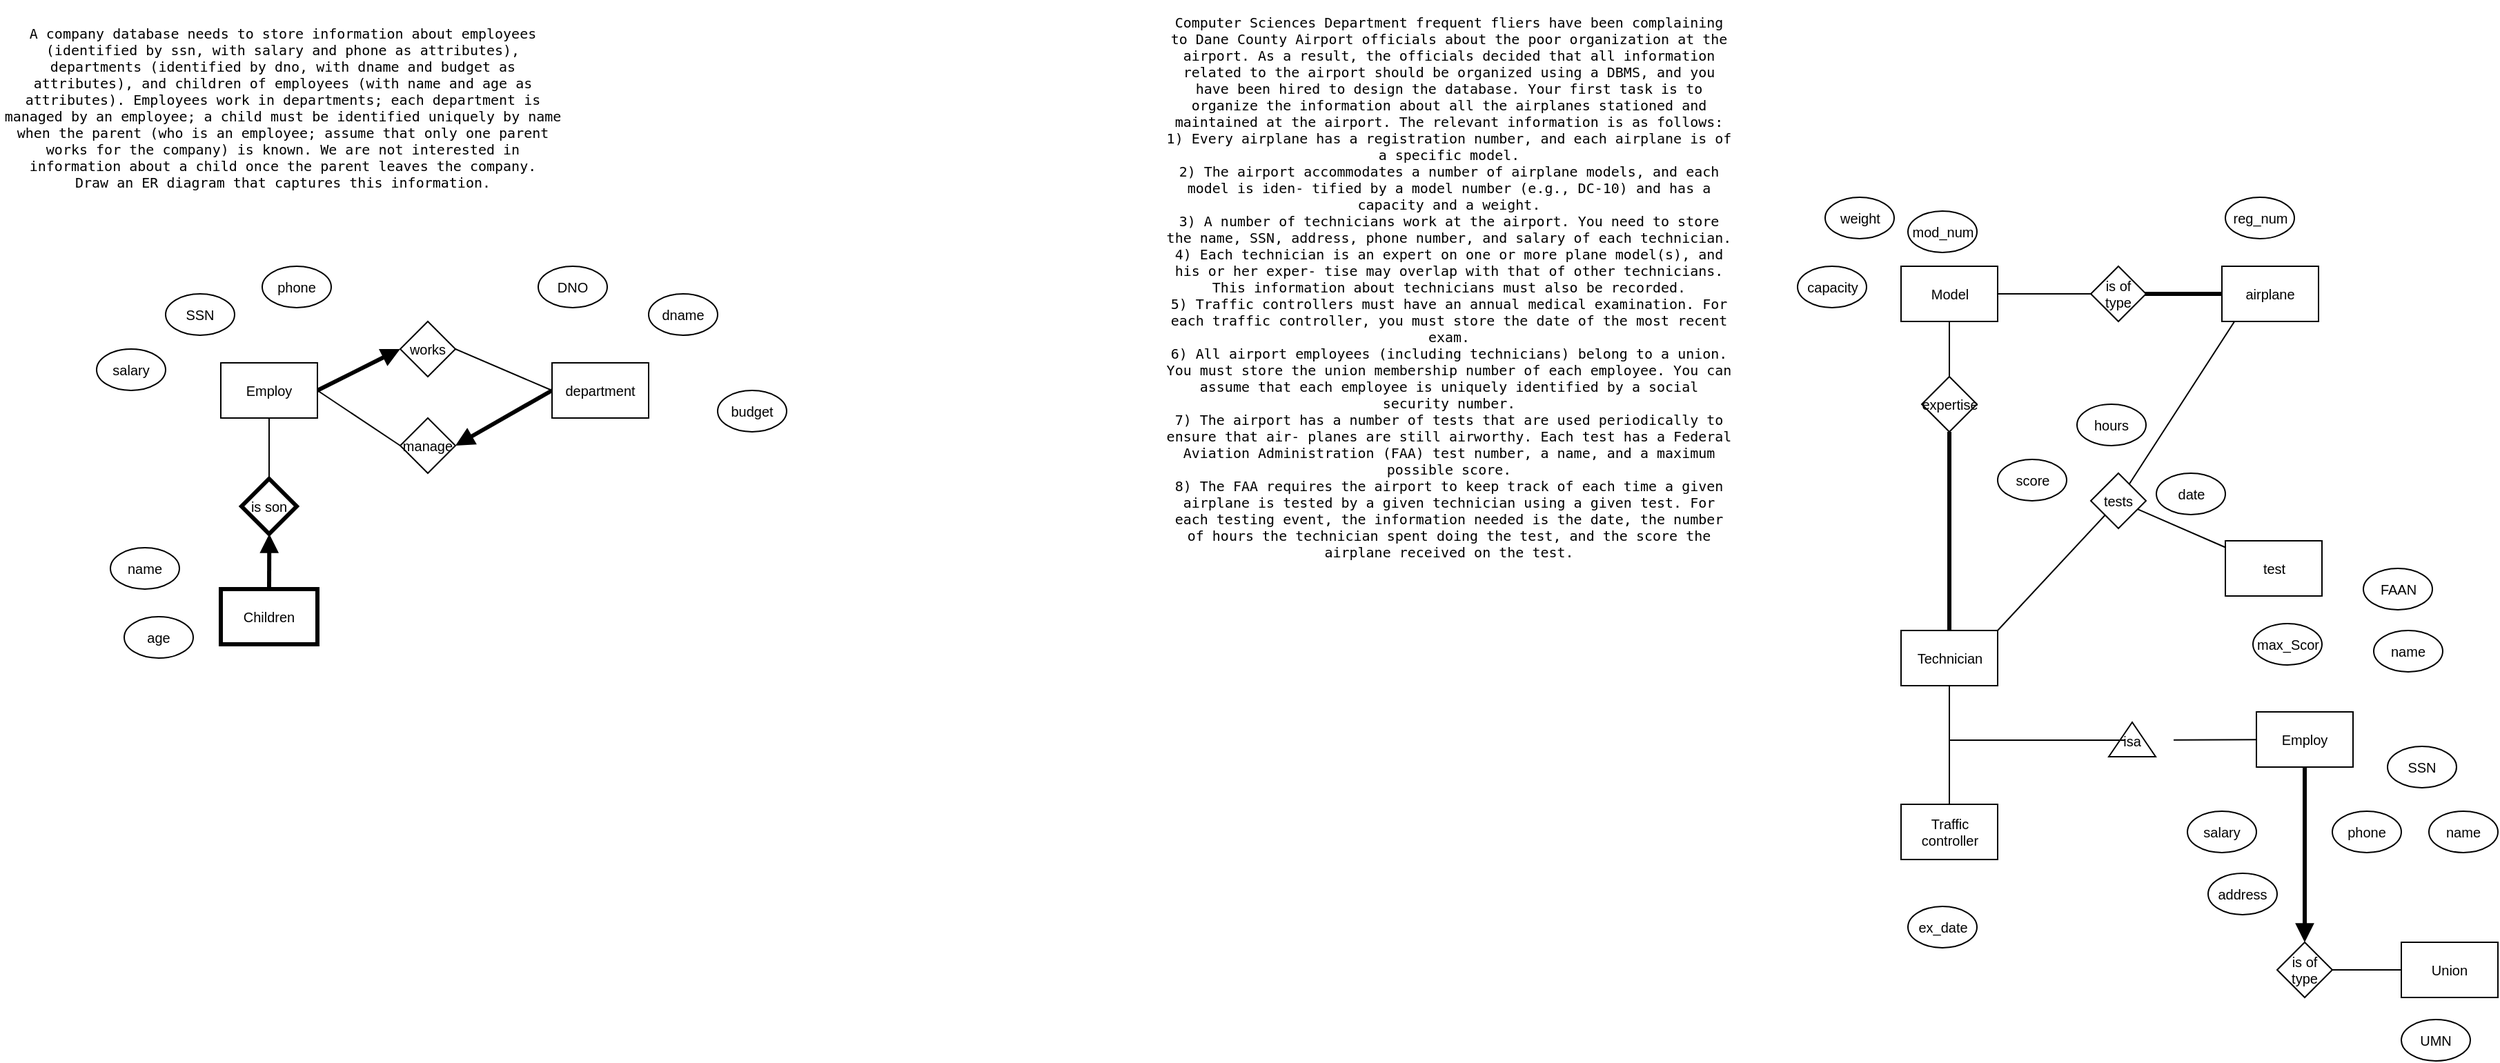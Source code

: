 <mxfile version="20.3.0" type="device"><diagram id="aWBNjxEDCSM4xgTiVIoA" name="Page-1"><mxGraphModel dx="1451" dy="1821" grid="1" gridSize="10" guides="1" tooltips="1" connect="1" arrows="1" fold="1" page="1" pageScale="1" pageWidth="850" pageHeight="1100" math="0" shadow="0"><root><mxCell id="0"/><mxCell id="1" parent="0"/><mxCell id="hzCstIU-7YI_d3SfBFTK-1" value="&lt;pre style=&quot;font-size: 10px;&quot;&gt;A company database needs to store information about employees&lt;br style=&quot;font-size: 10px;&quot;&gt;(identified by ssn, with salary and phone as attributes),&lt;br style=&quot;font-size: 10px;&quot;&gt;departments (identified by dno, with dname and budget as&lt;br style=&quot;font-size: 10px;&quot;&gt;attributes), and children of employees (with name and age as&lt;br style=&quot;font-size: 10px;&quot;&gt;attributes). Employees work in departments; each department is&lt;br style=&quot;font-size: 10px;&quot;&gt;managed by an employee; a child must be identified uniquely by name&lt;br style=&quot;font-size: 10px;&quot;&gt;when the parent (who is an employee; assume that only one parent&lt;br style=&quot;font-size: 10px;&quot;&gt;works for the company) is known. We are not interested in&lt;br style=&quot;font-size: 10px;&quot;&gt;information about a child once the parent leaves the company.&lt;br style=&quot;font-size: 10px;&quot;&gt;Draw an ER diagram that captures this information.&lt;/pre&gt;" style="text;html=1;strokeColor=none;fillColor=none;align=center;verticalAlign=middle;whiteSpace=wrap;rounded=0;fontSize=10;" vertex="1" parent="1"><mxGeometry x="10" y="10" width="410" height="130" as="geometry"/></mxCell><mxCell id="hzCstIU-7YI_d3SfBFTK-15" style="rounded=0;orthogonalLoop=1;jettySize=auto;html=1;exitX=1;exitY=0.5;exitDx=0;exitDy=0;entryX=0;entryY=0.5;entryDx=0;entryDy=0;fontSize=10;endArrow=block;endFill=1;strokeWidth=3;" edge="1" parent="1" source="hzCstIU-7YI_d3SfBFTK-3" target="hzCstIU-7YI_d3SfBFTK-14"><mxGeometry relative="1" as="geometry"/></mxCell><mxCell id="hzCstIU-7YI_d3SfBFTK-22" style="edgeStyle=none;rounded=0;orthogonalLoop=1;jettySize=auto;html=1;exitX=0.5;exitY=1;exitDx=0;exitDy=0;entryX=0.5;entryY=0;entryDx=0;entryDy=0;strokeWidth=1;fontSize=10;startArrow=none;startFill=0;endArrow=none;endFill=0;" edge="1" parent="1" source="hzCstIU-7YI_d3SfBFTK-3" target="hzCstIU-7YI_d3SfBFTK-21"><mxGeometry relative="1" as="geometry"/></mxCell><mxCell id="hzCstIU-7YI_d3SfBFTK-3" value="Employ" style="rounded=0;whiteSpace=wrap;html=1;fontSize=10;" vertex="1" parent="1"><mxGeometry x="170" y="260" width="70" height="40" as="geometry"/></mxCell><mxCell id="hzCstIU-7YI_d3SfBFTK-4" value="SSN" style="ellipse;whiteSpace=wrap;html=1;fontSize=10;" vertex="1" parent="1"><mxGeometry x="130" y="210" width="50" height="30" as="geometry"/></mxCell><mxCell id="hzCstIU-7YI_d3SfBFTK-5" value="salary" style="ellipse;whiteSpace=wrap;html=1;fontSize=10;" vertex="1" parent="1"><mxGeometry x="80" y="250" width="50" height="30" as="geometry"/></mxCell><mxCell id="hzCstIU-7YI_d3SfBFTK-6" value="phone" style="ellipse;whiteSpace=wrap;html=1;fontSize=10;" vertex="1" parent="1"><mxGeometry x="200" y="190" width="50" height="30" as="geometry"/></mxCell><mxCell id="hzCstIU-7YI_d3SfBFTK-16" style="edgeStyle=none;rounded=0;orthogonalLoop=1;jettySize=auto;html=1;exitX=0;exitY=0.5;exitDx=0;exitDy=0;entryX=1;entryY=0.5;entryDx=0;entryDy=0;strokeWidth=1;fontSize=10;endArrow=none;endFill=0;" edge="1" parent="1" source="hzCstIU-7YI_d3SfBFTK-7" target="hzCstIU-7YI_d3SfBFTK-14"><mxGeometry relative="1" as="geometry"/></mxCell><mxCell id="hzCstIU-7YI_d3SfBFTK-18" style="edgeStyle=none;rounded=0;orthogonalLoop=1;jettySize=auto;html=1;exitX=0;exitY=0.5;exitDx=0;exitDy=0;entryX=1;entryY=0.5;entryDx=0;entryDy=0;strokeWidth=3;fontSize=10;endArrow=block;endFill=1;startArrow=none;startFill=0;" edge="1" parent="1" source="hzCstIU-7YI_d3SfBFTK-7" target="hzCstIU-7YI_d3SfBFTK-17"><mxGeometry relative="1" as="geometry"/></mxCell><mxCell id="hzCstIU-7YI_d3SfBFTK-7" value="department" style="rounded=0;whiteSpace=wrap;html=1;fontSize=10;" vertex="1" parent="1"><mxGeometry x="410" y="260" width="70" height="40" as="geometry"/></mxCell><mxCell id="hzCstIU-7YI_d3SfBFTK-8" value="DNO" style="ellipse;whiteSpace=wrap;html=1;fontSize=10;" vertex="1" parent="1"><mxGeometry x="400" y="190" width="50" height="30" as="geometry"/></mxCell><mxCell id="hzCstIU-7YI_d3SfBFTK-9" value="dname" style="ellipse;whiteSpace=wrap;html=1;fontSize=10;" vertex="1" parent="1"><mxGeometry x="480" y="210" width="50" height="30" as="geometry"/></mxCell><mxCell id="hzCstIU-7YI_d3SfBFTK-10" value="budget" style="ellipse;whiteSpace=wrap;html=1;fontSize=10;" vertex="1" parent="1"><mxGeometry x="530" y="280" width="50" height="30" as="geometry"/></mxCell><mxCell id="hzCstIU-7YI_d3SfBFTK-20" style="edgeStyle=none;rounded=0;orthogonalLoop=1;jettySize=auto;html=1;exitX=0.5;exitY=0;exitDx=0;exitDy=0;strokeWidth=3;fontSize=10;startArrow=none;startFill=0;endArrow=block;endFill=1;" edge="1" parent="1" source="hzCstIU-7YI_d3SfBFTK-11"><mxGeometry relative="1" as="geometry"><mxPoint x="205.154" y="384" as="targetPoint"/></mxGeometry></mxCell><mxCell id="hzCstIU-7YI_d3SfBFTK-11" value="Children" style="rounded=0;whiteSpace=wrap;html=1;fontSize=10;strokeWidth=3;" vertex="1" parent="1"><mxGeometry x="170" y="424" width="70" height="40" as="geometry"/></mxCell><mxCell id="hzCstIU-7YI_d3SfBFTK-12" value="name" style="ellipse;whiteSpace=wrap;html=1;fontSize=10;" vertex="1" parent="1"><mxGeometry x="90" y="394" width="50" height="30" as="geometry"/></mxCell><mxCell id="hzCstIU-7YI_d3SfBFTK-13" value="age" style="ellipse;whiteSpace=wrap;html=1;fontSize=10;" vertex="1" parent="1"><mxGeometry x="100" y="444" width="50" height="30" as="geometry"/></mxCell><mxCell id="hzCstIU-7YI_d3SfBFTK-14" value="works" style="rhombus;whiteSpace=wrap;html=1;fontSize=10;" vertex="1" parent="1"><mxGeometry x="300" y="230" width="40" height="40" as="geometry"/></mxCell><mxCell id="hzCstIU-7YI_d3SfBFTK-19" style="edgeStyle=none;rounded=0;orthogonalLoop=1;jettySize=auto;html=1;exitX=0;exitY=0.5;exitDx=0;exitDy=0;entryX=1;entryY=0.5;entryDx=0;entryDy=0;strokeWidth=1;fontSize=10;endArrow=none;endFill=0;" edge="1" parent="1" source="hzCstIU-7YI_d3SfBFTK-17" target="hzCstIU-7YI_d3SfBFTK-3"><mxGeometry relative="1" as="geometry"/></mxCell><mxCell id="hzCstIU-7YI_d3SfBFTK-17" value="manage" style="rhombus;whiteSpace=wrap;html=1;fontSize=10;" vertex="1" parent="1"><mxGeometry x="300" y="300" width="40" height="40" as="geometry"/></mxCell><mxCell id="hzCstIU-7YI_d3SfBFTK-21" value="is son" style="rhombus;whiteSpace=wrap;html=1;fontSize=10;strokeWidth=3;" vertex="1" parent="1"><mxGeometry x="185" y="344" width="40" height="40" as="geometry"/></mxCell><mxCell id="hzCstIU-7YI_d3SfBFTK-23" value="&lt;pre&gt;Computer Sciences Department frequent fliers have been complaining&lt;br/&gt;to Dane County Airport officials about the poor organization at the&lt;br/&gt;airport. As a result, the officials decided that all information&lt;br/&gt;related to the airport should be organized using a DBMS, and you&lt;br/&gt;have been hired to design the database. Your first task is to&lt;br/&gt;organize the information about all the airplanes stationed and&lt;br/&gt;maintained at the airport. The relevant information is as follows:&lt;br/&gt;1) Every airplane has a registration number, and each airplane is of&lt;br/&gt;a specific model.&lt;br/&gt;2) The airport accommodates a number of airplane models, and each&lt;br/&gt;model is iden- tified by a model number (e.g., DC-10) and has a&lt;br/&gt;capacity and a weight.&lt;br/&gt;3) A number of technicians work at the airport. You need to store&lt;br/&gt;the name, SSN, address, phone number, and salary of each technician.&lt;br/&gt;4) Each technician is an expert on one or more plane model(s), and&lt;br/&gt;his or her exper- tise may overlap with that of other technicians.&lt;br/&gt;This information about technicians must also be recorded.&lt;br/&gt;5) Traffic controllers must have an annual medical examination. For&lt;br/&gt;each traffic controller, you must store the date of the most recent&lt;br/&gt;exam.&lt;br/&gt;6) All airport employees (including technicians) belong to a union.&lt;br/&gt;You must store the union membership number of each employee. You can&lt;br/&gt;assume that each employee is uniquely identified by a social&lt;br/&gt;security number.&lt;br/&gt;7) The airport has a number of tests that are used periodically to&lt;br/&gt;ensure that air- planes are still airworthy. Each test has a Federal&lt;br/&gt;Aviation Administration (FAA) test number, a name, and a maximum&lt;br/&gt;possible score.&lt;br/&gt;8) The FAA requires the airport to keep track of each time a given&lt;br/&gt;airplane is tested by a given technician using a given test. For&lt;br/&gt;each testing event, the information needed is the date, the number&lt;br/&gt;of hours the technician spent doing the test, and the score the&lt;br/&gt;airplane received on the test.&lt;/pre&gt;" style="text;html=1;strokeColor=none;fillColor=none;align=center;verticalAlign=middle;whiteSpace=wrap;rounded=0;strokeWidth=3;fontSize=10;" vertex="1" parent="1"><mxGeometry x="850" width="420" height="410" as="geometry"/></mxCell><mxCell id="hzCstIU-7YI_d3SfBFTK-34" style="edgeStyle=none;rounded=0;orthogonalLoop=1;jettySize=auto;html=1;exitX=1;exitY=0.5;exitDx=0;exitDy=0;entryX=0;entryY=0.5;entryDx=0;entryDy=0;strokeWidth=3;fontSize=10;startArrow=none;startFill=0;endArrow=block;endFill=1;" edge="1" parent="1" source="hzCstIU-7YI_d3SfBFTK-24" target="hzCstIU-7YI_d3SfBFTK-26"><mxGeometry relative="1" as="geometry"/></mxCell><mxCell id="hzCstIU-7YI_d3SfBFTK-61" style="edgeStyle=none;rounded=0;orthogonalLoop=1;jettySize=auto;html=1;exitX=0.5;exitY=0;exitDx=0;exitDy=0;strokeWidth=1;fontSize=10;startArrow=none;startFill=0;endArrow=none;endFill=0;" edge="1" parent="1" source="hzCstIU-7YI_d3SfBFTK-24" target="hzCstIU-7YI_d3SfBFTK-60"><mxGeometry relative="1" as="geometry"/></mxCell><mxCell id="hzCstIU-7YI_d3SfBFTK-24" value="airplane" style="rounded=0;whiteSpace=wrap;html=1;fontSize=10;" vertex="1" parent="1"><mxGeometry x="1620" y="190" width="70" height="40" as="geometry"/></mxCell><mxCell id="hzCstIU-7YI_d3SfBFTK-25" value="reg_num" style="ellipse;whiteSpace=wrap;html=1;fontSize=10;" vertex="1" parent="1"><mxGeometry x="1622.5" y="140" width="50" height="30" as="geometry"/></mxCell><mxCell id="hzCstIU-7YI_d3SfBFTK-35" style="edgeStyle=none;rounded=0;orthogonalLoop=1;jettySize=auto;html=1;exitX=1;exitY=0.5;exitDx=0;exitDy=0;entryX=0;entryY=0.5;entryDx=0;entryDy=0;strokeWidth=1;fontSize=10;startArrow=none;startFill=0;endArrow=none;endFill=0;" edge="1" parent="1" source="hzCstIU-7YI_d3SfBFTK-26" target="hzCstIU-7YI_d3SfBFTK-29"><mxGeometry relative="1" as="geometry"/></mxCell><mxCell id="hzCstIU-7YI_d3SfBFTK-26" value="is of type" style="rhombus;whiteSpace=wrap;html=1;fontSize=10;" vertex="1" parent="1"><mxGeometry x="1525" y="190" width="40" height="40" as="geometry"/></mxCell><mxCell id="hzCstIU-7YI_d3SfBFTK-44" style="edgeStyle=none;rounded=0;orthogonalLoop=1;jettySize=auto;html=1;exitX=0.5;exitY=1;exitDx=0;exitDy=0;strokeWidth=1;fontSize=10;startArrow=none;startFill=0;endArrow=none;endFill=0;" edge="1" parent="1" source="hzCstIU-7YI_d3SfBFTK-29" target="hzCstIU-7YI_d3SfBFTK-42"><mxGeometry relative="1" as="geometry"/></mxCell><mxCell id="hzCstIU-7YI_d3SfBFTK-29" value="Model" style="rounded=0;whiteSpace=wrap;html=1;fontSize=10;" vertex="1" parent="1"><mxGeometry x="1387.5" y="190" width="70" height="40" as="geometry"/></mxCell><mxCell id="hzCstIU-7YI_d3SfBFTK-30" value="mod_num" style="ellipse;whiteSpace=wrap;html=1;fontSize=10;" vertex="1" parent="1"><mxGeometry x="1392.5" y="150" width="50" height="30" as="geometry"/></mxCell><mxCell id="hzCstIU-7YI_d3SfBFTK-31" value="capacity" style="ellipse;whiteSpace=wrap;html=1;fontSize=10;" vertex="1" parent="1"><mxGeometry x="1312.5" y="190" width="50" height="30" as="geometry"/></mxCell><mxCell id="hzCstIU-7YI_d3SfBFTK-32" value="weight" style="ellipse;whiteSpace=wrap;html=1;fontSize=10;" vertex="1" parent="1"><mxGeometry x="1332.5" y="140" width="50" height="30" as="geometry"/></mxCell><mxCell id="hzCstIU-7YI_d3SfBFTK-43" style="edgeStyle=none;rounded=0;orthogonalLoop=1;jettySize=auto;html=1;exitX=0.5;exitY=0;exitDx=0;exitDy=0;entryX=0.5;entryY=1;entryDx=0;entryDy=0;strokeWidth=3;fontSize=10;startArrow=none;startFill=0;endArrow=none;endFill=0;" edge="1" parent="1" source="hzCstIU-7YI_d3SfBFTK-36" target="hzCstIU-7YI_d3SfBFTK-42"><mxGeometry relative="1" as="geometry"><mxPoint x="1422.5" y="424" as="targetPoint"/></mxGeometry></mxCell><mxCell id="hzCstIU-7YI_d3SfBFTK-67" style="edgeStyle=none;rounded=0;orthogonalLoop=1;jettySize=auto;html=1;exitX=1;exitY=0;exitDx=0;exitDy=0;strokeWidth=1;fontSize=10;startArrow=none;startFill=0;endArrow=none;endFill=0;" edge="1" parent="1" source="hzCstIU-7YI_d3SfBFTK-36" target="hzCstIU-7YI_d3SfBFTK-60"><mxGeometry relative="1" as="geometry"/></mxCell><mxCell id="hzCstIU-7YI_d3SfBFTK-36" value="Technician" style="rounded=0;whiteSpace=wrap;html=1;fontSize=10;" vertex="1" parent="1"><mxGeometry x="1387.5" y="454" width="70" height="40" as="geometry"/></mxCell><mxCell id="hzCstIU-7YI_d3SfBFTK-37" value="name" style="ellipse;whiteSpace=wrap;html=1;fontSize=10;" vertex="1" parent="1"><mxGeometry x="1770" y="585" width="50" height="30" as="geometry"/></mxCell><mxCell id="hzCstIU-7YI_d3SfBFTK-38" value="SSN" style="ellipse;whiteSpace=wrap;html=1;fontSize=10;" vertex="1" parent="1"><mxGeometry x="1740" y="538" width="50" height="30" as="geometry"/></mxCell><mxCell id="hzCstIU-7YI_d3SfBFTK-39" value="address" style="ellipse;whiteSpace=wrap;html=1;fontSize=10;" vertex="1" parent="1"><mxGeometry x="1610" y="630" width="50" height="30" as="geometry"/></mxCell><mxCell id="hzCstIU-7YI_d3SfBFTK-40" value="phone" style="ellipse;whiteSpace=wrap;html=1;fontSize=10;" vertex="1" parent="1"><mxGeometry x="1700" y="585" width="50" height="30" as="geometry"/></mxCell><mxCell id="hzCstIU-7YI_d3SfBFTK-41" value="salary" style="ellipse;whiteSpace=wrap;html=1;fontSize=10;" vertex="1" parent="1"><mxGeometry x="1595" y="585" width="50" height="30" as="geometry"/></mxCell><mxCell id="hzCstIU-7YI_d3SfBFTK-42" value="expertise" style="rhombus;whiteSpace=wrap;html=1;fontSize=10;" vertex="1" parent="1"><mxGeometry x="1402.5" y="270" width="40" height="40" as="geometry"/></mxCell><mxCell id="hzCstIU-7YI_d3SfBFTK-45" value="Traffic controller" style="rounded=0;whiteSpace=wrap;html=1;fontSize=10;" vertex="1" parent="1"><mxGeometry x="1387.5" y="580" width="70" height="40" as="geometry"/></mxCell><mxCell id="hzCstIU-7YI_d3SfBFTK-46" value="ex_date" style="ellipse;whiteSpace=wrap;html=1;fontSize=10;" vertex="1" parent="1"><mxGeometry x="1392.5" y="654" width="50" height="30" as="geometry"/></mxCell><mxCell id="hzCstIU-7YI_d3SfBFTK-51" style="edgeStyle=none;rounded=0;orthogonalLoop=1;jettySize=auto;html=1;strokeWidth=1;fontSize=10;startArrow=none;startFill=0;endArrow=none;endFill=0;" edge="1" parent="1" source="hzCstIU-7YI_d3SfBFTK-47" target="hzCstIU-7YI_d3SfBFTK-50"><mxGeometry relative="1" as="geometry"/></mxCell><mxCell id="hzCstIU-7YI_d3SfBFTK-56" style="rounded=0;orthogonalLoop=1;jettySize=auto;html=1;exitX=0.5;exitY=1;exitDx=0;exitDy=0;strokeWidth=3;fontSize=10;startArrow=none;startFill=0;endArrow=block;endFill=1;" edge="1" parent="1" source="hzCstIU-7YI_d3SfBFTK-47" target="hzCstIU-7YI_d3SfBFTK-55"><mxGeometry relative="1" as="geometry"/></mxCell><mxCell id="hzCstIU-7YI_d3SfBFTK-47" value="Employ" style="rounded=0;whiteSpace=wrap;html=1;fontSize=10;" vertex="1" parent="1"><mxGeometry x="1645" y="513" width="70" height="40" as="geometry"/></mxCell><mxCell id="hzCstIU-7YI_d3SfBFTK-48" value="" style="triangle;whiteSpace=wrap;html=1;strokeWidth=1;fontSize=10;rotation=-90;" vertex="1" parent="1"><mxGeometry x="1542.5" y="516" width="25" height="34" as="geometry"/></mxCell><mxCell id="hzCstIU-7YI_d3SfBFTK-52" style="edgeStyle=orthogonalEdgeStyle;rounded=0;orthogonalLoop=1;jettySize=auto;html=1;strokeWidth=1;fontSize=10;startArrow=none;startFill=0;endArrow=none;endFill=0;" edge="1" parent="1" source="hzCstIU-7YI_d3SfBFTK-50" target="hzCstIU-7YI_d3SfBFTK-36"><mxGeometry relative="1" as="geometry"/></mxCell><mxCell id="hzCstIU-7YI_d3SfBFTK-53" style="edgeStyle=orthogonalEdgeStyle;rounded=0;orthogonalLoop=1;jettySize=auto;html=1;exitX=0.417;exitY=0.5;exitDx=0;exitDy=0;strokeWidth=1;fontSize=10;startArrow=none;startFill=0;endArrow=none;endFill=0;exitPerimeter=0;" edge="1" parent="1" source="hzCstIU-7YI_d3SfBFTK-50" target="hzCstIU-7YI_d3SfBFTK-45"><mxGeometry relative="1" as="geometry"/></mxCell><mxCell id="hzCstIU-7YI_d3SfBFTK-50" value="isa" style="text;html=1;strokeColor=none;fillColor=none;align=center;verticalAlign=middle;whiteSpace=wrap;rounded=0;strokeWidth=1;fontSize=10;" vertex="1" parent="1"><mxGeometry x="1525" y="518.5" width="60" height="30" as="geometry"/></mxCell><mxCell id="hzCstIU-7YI_d3SfBFTK-54" value="Union" style="rounded=0;whiteSpace=wrap;html=1;fontSize=10;" vertex="1" parent="1"><mxGeometry x="1750" y="680" width="70" height="40" as="geometry"/></mxCell><mxCell id="hzCstIU-7YI_d3SfBFTK-57" style="edgeStyle=none;rounded=0;orthogonalLoop=1;jettySize=auto;html=1;exitX=1;exitY=0.5;exitDx=0;exitDy=0;entryX=0;entryY=0.5;entryDx=0;entryDy=0;strokeWidth=1;fontSize=10;startArrow=none;startFill=0;endArrow=none;endFill=0;" edge="1" parent="1" source="hzCstIU-7YI_d3SfBFTK-55" target="hzCstIU-7YI_d3SfBFTK-54"><mxGeometry relative="1" as="geometry"/></mxCell><mxCell id="hzCstIU-7YI_d3SfBFTK-55" value="is of type" style="rhombus;whiteSpace=wrap;html=1;fontSize=10;" vertex="1" parent="1"><mxGeometry x="1660" y="680" width="40" height="40" as="geometry"/></mxCell><mxCell id="hzCstIU-7YI_d3SfBFTK-58" value="UMN" style="ellipse;whiteSpace=wrap;html=1;fontSize=10;" vertex="1" parent="1"><mxGeometry x="1750" y="736" width="50" height="30" as="geometry"/></mxCell><mxCell id="hzCstIU-7YI_d3SfBFTK-59" value="test" style="rounded=0;whiteSpace=wrap;html=1;fontSize=10;" vertex="1" parent="1"><mxGeometry x="1622.5" y="389" width="70" height="40" as="geometry"/></mxCell><mxCell id="hzCstIU-7YI_d3SfBFTK-62" style="edgeStyle=none;rounded=0;orthogonalLoop=1;jettySize=auto;html=1;strokeWidth=1;fontSize=10;startArrow=none;startFill=0;endArrow=none;endFill=0;" edge="1" parent="1" source="hzCstIU-7YI_d3SfBFTK-60" target="hzCstIU-7YI_d3SfBFTK-59"><mxGeometry relative="1" as="geometry"/></mxCell><mxCell id="hzCstIU-7YI_d3SfBFTK-60" value="tests" style="rhombus;whiteSpace=wrap;html=1;fontSize=10;" vertex="1" parent="1"><mxGeometry x="1525" y="340" width="40" height="40" as="geometry"/></mxCell><mxCell id="hzCstIU-7YI_d3SfBFTK-63" value="FAAN" style="ellipse;whiteSpace=wrap;html=1;fontSize=10;" vertex="1" parent="1"><mxGeometry x="1722.5" y="409" width="50" height="30" as="geometry"/></mxCell><mxCell id="hzCstIU-7YI_d3SfBFTK-64" value="name" style="ellipse;whiteSpace=wrap;html=1;fontSize=10;" vertex="1" parent="1"><mxGeometry x="1730" y="454" width="50" height="30" as="geometry"/></mxCell><mxCell id="hzCstIU-7YI_d3SfBFTK-65" value="max_Scor" style="ellipse;whiteSpace=wrap;html=1;fontSize=10;" vertex="1" parent="1"><mxGeometry x="1642.5" y="449" width="50" height="30" as="geometry"/></mxCell><mxCell id="hzCstIU-7YI_d3SfBFTK-66" value="date" style="ellipse;whiteSpace=wrap;html=1;fontSize=10;" vertex="1" parent="1"><mxGeometry x="1572.5" y="340" width="50" height="30" as="geometry"/></mxCell><mxCell id="hzCstIU-7YI_d3SfBFTK-68" value="hours" style="ellipse;whiteSpace=wrap;html=1;fontSize=10;" vertex="1" parent="1"><mxGeometry x="1515" y="290" width="50" height="30" as="geometry"/></mxCell><mxCell id="hzCstIU-7YI_d3SfBFTK-69" value="score" style="ellipse;whiteSpace=wrap;html=1;fontSize=10;" vertex="1" parent="1"><mxGeometry x="1457.5" y="330" width="50" height="30" as="geometry"/></mxCell></root></mxGraphModel></diagram></mxfile>